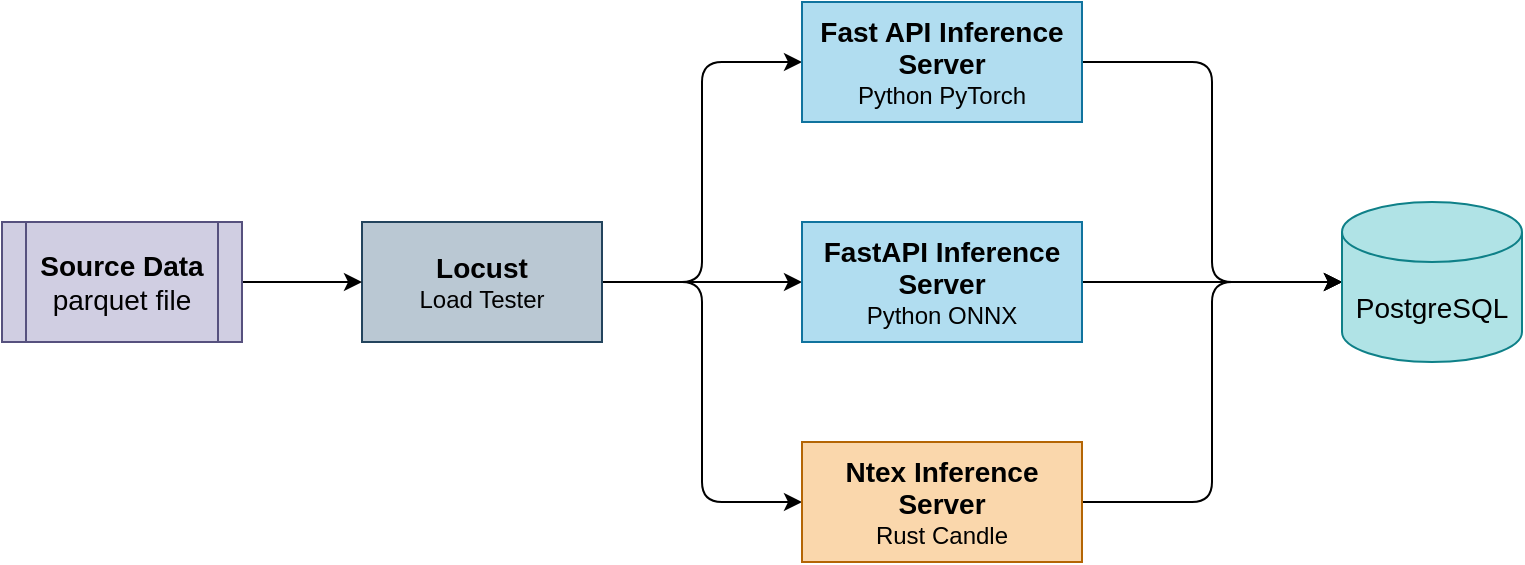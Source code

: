 <mxfile>
    <diagram id="XUG8LkX_vbZFb4ITmEbl" name="Page-1">
        <mxGraphModel dx="1117" dy="736" grid="1" gridSize="10" guides="1" tooltips="1" connect="1" arrows="1" fold="1" page="1" pageScale="1" pageWidth="850" pageHeight="1100" math="0" shadow="0">
            <root>
                <mxCell id="0"/>
                <mxCell id="1" parent="0"/>
                <mxCell id="7" value="" style="edgeStyle=none;html=1;fontSize=14;" parent="1" source="3" target="5" edge="1">
                    <mxGeometry relative="1" as="geometry"/>
                </mxCell>
                <mxCell id="8" style="edgeStyle=orthogonalEdgeStyle;html=1;entryX=0;entryY=0.5;entryDx=0;entryDy=0;fontSize=14;" parent="1" source="3" target="4" edge="1">
                    <mxGeometry relative="1" as="geometry"/>
                </mxCell>
                <mxCell id="9" style="edgeStyle=orthogonalEdgeStyle;html=1;entryX=0;entryY=0.5;entryDx=0;entryDy=0;fontSize=14;" parent="1" source="3" target="6" edge="1">
                    <mxGeometry relative="1" as="geometry"/>
                </mxCell>
                <mxCell id="3" value="&lt;b&gt;&lt;font style=&quot;font-size: 14px;&quot;&gt;Locust&lt;/font&gt;&lt;/b&gt;&lt;br&gt;Load Tester" style="rounded=0;whiteSpace=wrap;html=1;fillColor=#bac8d3;strokeColor=#23445d;" parent="1" vertex="1">
                    <mxGeometry x="260" y="290" width="120" height="60" as="geometry"/>
                </mxCell>
                <mxCell id="11" style="edgeStyle=orthogonalEdgeStyle;html=1;entryX=0;entryY=0.5;entryDx=0;entryDy=0;entryPerimeter=0;fontSize=14;" parent="1" source="4" target="10" edge="1">
                    <mxGeometry relative="1" as="geometry"/>
                </mxCell>
                <mxCell id="4" value="&lt;span style=&quot;font-size: 14px;&quot;&gt;&lt;b&gt;Fast API Inference Server&lt;/b&gt;&lt;/span&gt;&lt;br&gt;Python PyTorch" style="rounded=0;whiteSpace=wrap;html=1;fillColor=#b1ddf0;strokeColor=#10739e;" parent="1" vertex="1">
                    <mxGeometry x="480" y="180" width="140" height="60" as="geometry"/>
                </mxCell>
                <mxCell id="12" style="edgeStyle=orthogonalEdgeStyle;html=1;fontSize=14;" parent="1" source="5" target="10" edge="1">
                    <mxGeometry relative="1" as="geometry"/>
                </mxCell>
                <mxCell id="5" value="&lt;span style=&quot;font-size: 14px;&quot;&gt;&lt;b&gt;FastAPI Inference Server&lt;/b&gt;&lt;/span&gt;&lt;br&gt;Python ONNX" style="rounded=0;whiteSpace=wrap;html=1;fillColor=#b1ddf0;strokeColor=#10739e;" parent="1" vertex="1">
                    <mxGeometry x="480" y="290" width="140" height="60" as="geometry"/>
                </mxCell>
                <mxCell id="13" style="edgeStyle=orthogonalEdgeStyle;html=1;entryX=0;entryY=0.5;entryDx=0;entryDy=0;entryPerimeter=0;fontSize=14;" parent="1" source="6" target="10" edge="1">
                    <mxGeometry relative="1" as="geometry"/>
                </mxCell>
                <mxCell id="6" value="&lt;span style=&quot;font-size: 14px;&quot;&gt;&lt;b&gt;Ntex Inference Server&lt;/b&gt;&lt;/span&gt;&lt;br&gt;Rust Candle" style="rounded=0;whiteSpace=wrap;html=1;fillColor=#fad7ac;strokeColor=#b46504;" parent="1" vertex="1">
                    <mxGeometry x="480" y="400" width="140" height="60" as="geometry"/>
                </mxCell>
                <mxCell id="10" value="PostgreSQL" style="shape=cylinder3;whiteSpace=wrap;html=1;boundedLbl=1;backgroundOutline=1;size=15;fontSize=14;fillColor=#b0e3e6;strokeColor=#0e8088;" parent="1" vertex="1">
                    <mxGeometry x="750" y="280" width="90" height="80" as="geometry"/>
                </mxCell>
                <mxCell id="15" value="" style="edgeStyle=orthogonalEdgeStyle;html=1;fontSize=14;" parent="1" source="14" target="3" edge="1">
                    <mxGeometry relative="1" as="geometry"/>
                </mxCell>
                <mxCell id="14" value="&lt;b&gt;Source Data&lt;/b&gt;&lt;br&gt;parquet file" style="shape=process;whiteSpace=wrap;html=1;backgroundOutline=1;fontSize=14;fillColor=#d0cee2;strokeColor=#56517e;" parent="1" vertex="1">
                    <mxGeometry x="80" y="290" width="120" height="60" as="geometry"/>
                </mxCell>
            </root>
        </mxGraphModel>
    </diagram>
</mxfile>